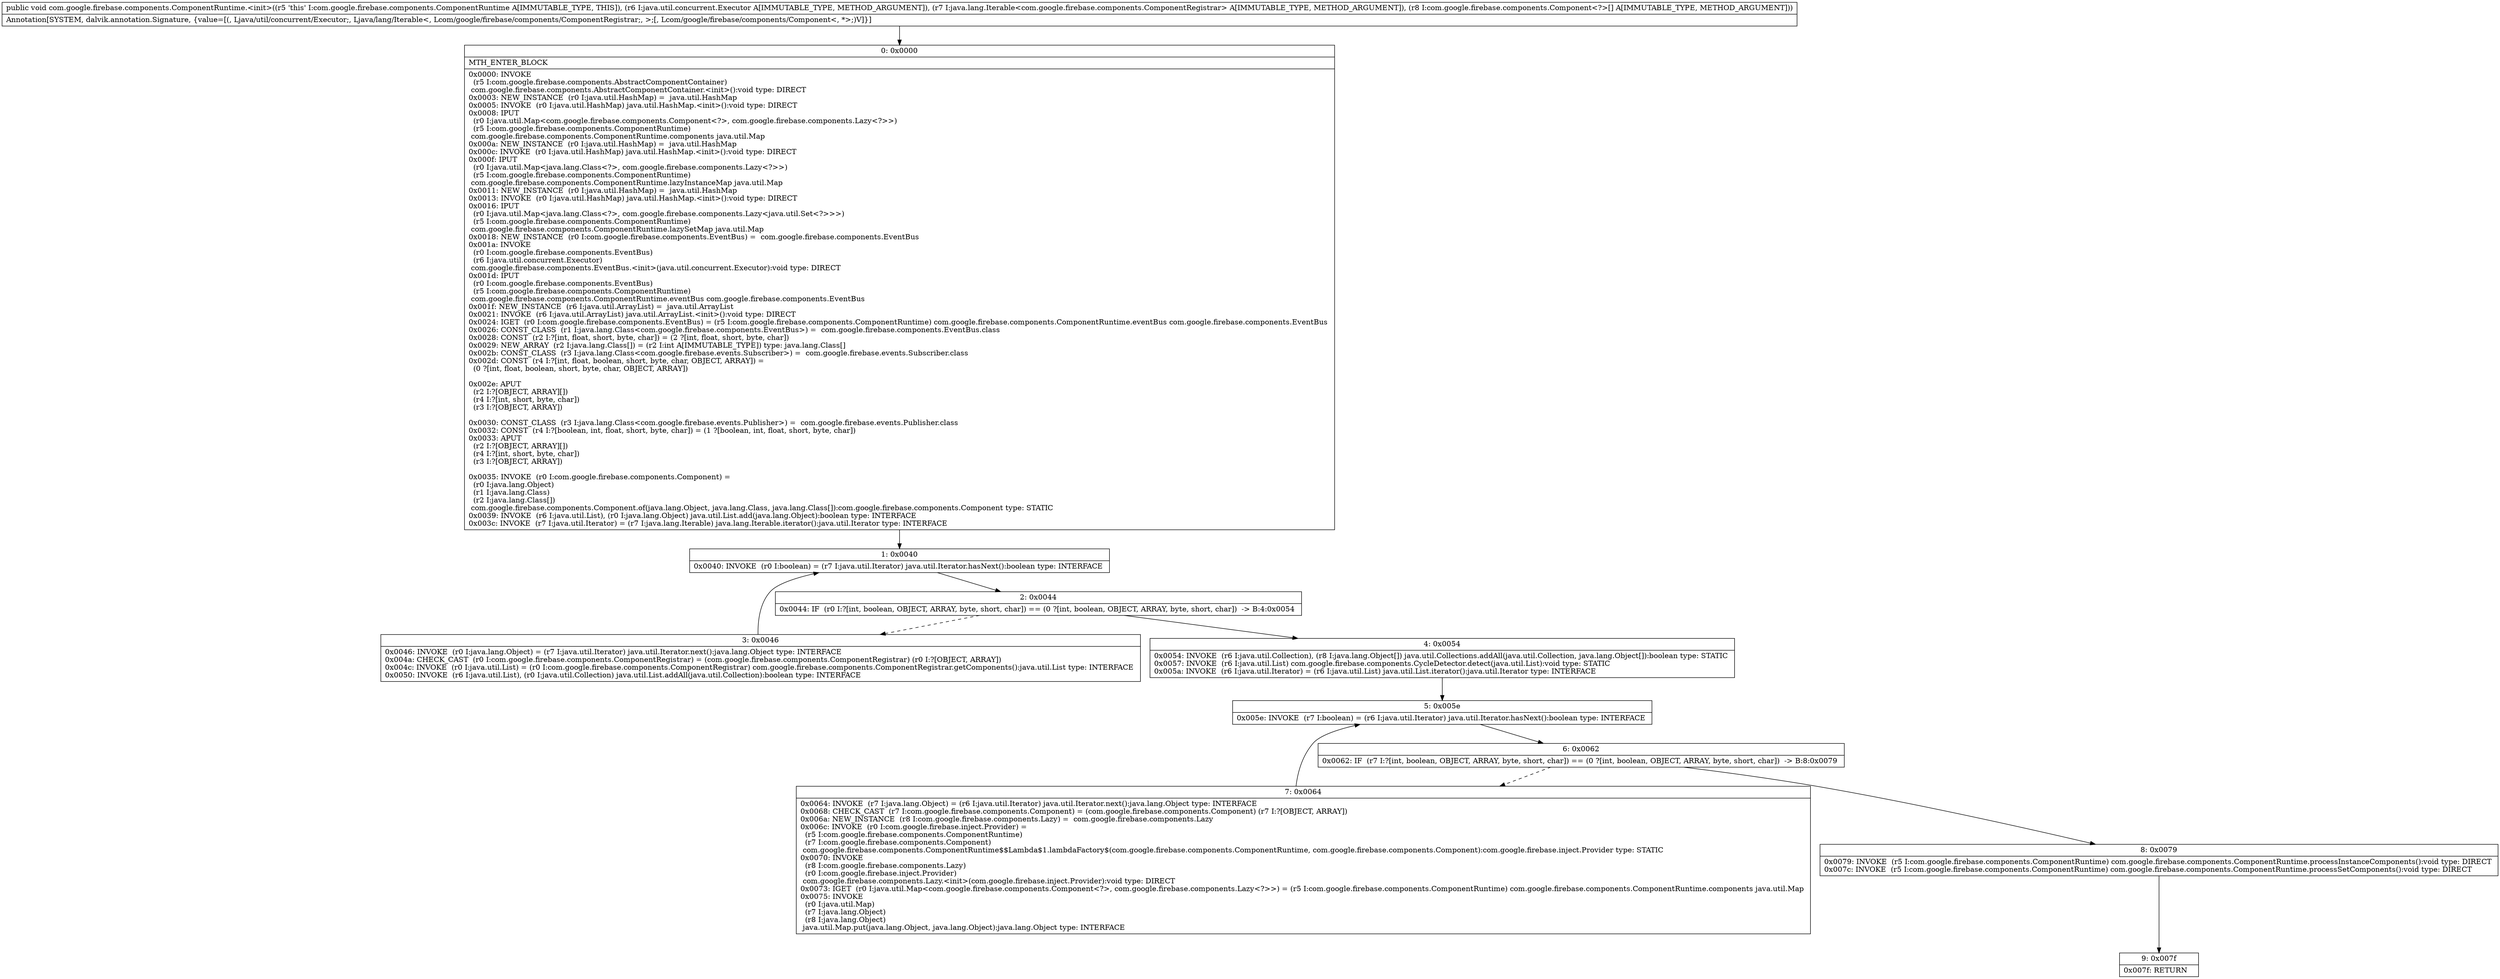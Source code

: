 digraph "CFG forcom.google.firebase.components.ComponentRuntime.\<init\>(Ljava\/util\/concurrent\/Executor;Ljava\/lang\/Iterable;[Lcom\/google\/firebase\/components\/Component;)V" {
Node_0 [shape=record,label="{0\:\ 0x0000|MTH_ENTER_BLOCK\l|0x0000: INVOKE  \l  (r5 I:com.google.firebase.components.AbstractComponentContainer)\l com.google.firebase.components.AbstractComponentContainer.\<init\>():void type: DIRECT \l0x0003: NEW_INSTANCE  (r0 I:java.util.HashMap) =  java.util.HashMap \l0x0005: INVOKE  (r0 I:java.util.HashMap) java.util.HashMap.\<init\>():void type: DIRECT \l0x0008: IPUT  \l  (r0 I:java.util.Map\<com.google.firebase.components.Component\<?\>, com.google.firebase.components.Lazy\<?\>\>)\l  (r5 I:com.google.firebase.components.ComponentRuntime)\l com.google.firebase.components.ComponentRuntime.components java.util.Map \l0x000a: NEW_INSTANCE  (r0 I:java.util.HashMap) =  java.util.HashMap \l0x000c: INVOKE  (r0 I:java.util.HashMap) java.util.HashMap.\<init\>():void type: DIRECT \l0x000f: IPUT  \l  (r0 I:java.util.Map\<java.lang.Class\<?\>, com.google.firebase.components.Lazy\<?\>\>)\l  (r5 I:com.google.firebase.components.ComponentRuntime)\l com.google.firebase.components.ComponentRuntime.lazyInstanceMap java.util.Map \l0x0011: NEW_INSTANCE  (r0 I:java.util.HashMap) =  java.util.HashMap \l0x0013: INVOKE  (r0 I:java.util.HashMap) java.util.HashMap.\<init\>():void type: DIRECT \l0x0016: IPUT  \l  (r0 I:java.util.Map\<java.lang.Class\<?\>, com.google.firebase.components.Lazy\<java.util.Set\<?\>\>\>)\l  (r5 I:com.google.firebase.components.ComponentRuntime)\l com.google.firebase.components.ComponentRuntime.lazySetMap java.util.Map \l0x0018: NEW_INSTANCE  (r0 I:com.google.firebase.components.EventBus) =  com.google.firebase.components.EventBus \l0x001a: INVOKE  \l  (r0 I:com.google.firebase.components.EventBus)\l  (r6 I:java.util.concurrent.Executor)\l com.google.firebase.components.EventBus.\<init\>(java.util.concurrent.Executor):void type: DIRECT \l0x001d: IPUT  \l  (r0 I:com.google.firebase.components.EventBus)\l  (r5 I:com.google.firebase.components.ComponentRuntime)\l com.google.firebase.components.ComponentRuntime.eventBus com.google.firebase.components.EventBus \l0x001f: NEW_INSTANCE  (r6 I:java.util.ArrayList) =  java.util.ArrayList \l0x0021: INVOKE  (r6 I:java.util.ArrayList) java.util.ArrayList.\<init\>():void type: DIRECT \l0x0024: IGET  (r0 I:com.google.firebase.components.EventBus) = (r5 I:com.google.firebase.components.ComponentRuntime) com.google.firebase.components.ComponentRuntime.eventBus com.google.firebase.components.EventBus \l0x0026: CONST_CLASS  (r1 I:java.lang.Class\<com.google.firebase.components.EventBus\>) =  com.google.firebase.components.EventBus.class \l0x0028: CONST  (r2 I:?[int, float, short, byte, char]) = (2 ?[int, float, short, byte, char]) \l0x0029: NEW_ARRAY  (r2 I:java.lang.Class[]) = (r2 I:int A[IMMUTABLE_TYPE]) type: java.lang.Class[] \l0x002b: CONST_CLASS  (r3 I:java.lang.Class\<com.google.firebase.events.Subscriber\>) =  com.google.firebase.events.Subscriber.class \l0x002d: CONST  (r4 I:?[int, float, boolean, short, byte, char, OBJECT, ARRAY]) = \l  (0 ?[int, float, boolean, short, byte, char, OBJECT, ARRAY])\l \l0x002e: APUT  \l  (r2 I:?[OBJECT, ARRAY][])\l  (r4 I:?[int, short, byte, char])\l  (r3 I:?[OBJECT, ARRAY])\l \l0x0030: CONST_CLASS  (r3 I:java.lang.Class\<com.google.firebase.events.Publisher\>) =  com.google.firebase.events.Publisher.class \l0x0032: CONST  (r4 I:?[boolean, int, float, short, byte, char]) = (1 ?[boolean, int, float, short, byte, char]) \l0x0033: APUT  \l  (r2 I:?[OBJECT, ARRAY][])\l  (r4 I:?[int, short, byte, char])\l  (r3 I:?[OBJECT, ARRAY])\l \l0x0035: INVOKE  (r0 I:com.google.firebase.components.Component) = \l  (r0 I:java.lang.Object)\l  (r1 I:java.lang.Class)\l  (r2 I:java.lang.Class[])\l com.google.firebase.components.Component.of(java.lang.Object, java.lang.Class, java.lang.Class[]):com.google.firebase.components.Component type: STATIC \l0x0039: INVOKE  (r6 I:java.util.List), (r0 I:java.lang.Object) java.util.List.add(java.lang.Object):boolean type: INTERFACE \l0x003c: INVOKE  (r7 I:java.util.Iterator) = (r7 I:java.lang.Iterable) java.lang.Iterable.iterator():java.util.Iterator type: INTERFACE \l}"];
Node_1 [shape=record,label="{1\:\ 0x0040|0x0040: INVOKE  (r0 I:boolean) = (r7 I:java.util.Iterator) java.util.Iterator.hasNext():boolean type: INTERFACE \l}"];
Node_2 [shape=record,label="{2\:\ 0x0044|0x0044: IF  (r0 I:?[int, boolean, OBJECT, ARRAY, byte, short, char]) == (0 ?[int, boolean, OBJECT, ARRAY, byte, short, char])  \-\> B:4:0x0054 \l}"];
Node_3 [shape=record,label="{3\:\ 0x0046|0x0046: INVOKE  (r0 I:java.lang.Object) = (r7 I:java.util.Iterator) java.util.Iterator.next():java.lang.Object type: INTERFACE \l0x004a: CHECK_CAST  (r0 I:com.google.firebase.components.ComponentRegistrar) = (com.google.firebase.components.ComponentRegistrar) (r0 I:?[OBJECT, ARRAY]) \l0x004c: INVOKE  (r0 I:java.util.List) = (r0 I:com.google.firebase.components.ComponentRegistrar) com.google.firebase.components.ComponentRegistrar.getComponents():java.util.List type: INTERFACE \l0x0050: INVOKE  (r6 I:java.util.List), (r0 I:java.util.Collection) java.util.List.addAll(java.util.Collection):boolean type: INTERFACE \l}"];
Node_4 [shape=record,label="{4\:\ 0x0054|0x0054: INVOKE  (r6 I:java.util.Collection), (r8 I:java.lang.Object[]) java.util.Collections.addAll(java.util.Collection, java.lang.Object[]):boolean type: STATIC \l0x0057: INVOKE  (r6 I:java.util.List) com.google.firebase.components.CycleDetector.detect(java.util.List):void type: STATIC \l0x005a: INVOKE  (r6 I:java.util.Iterator) = (r6 I:java.util.List) java.util.List.iterator():java.util.Iterator type: INTERFACE \l}"];
Node_5 [shape=record,label="{5\:\ 0x005e|0x005e: INVOKE  (r7 I:boolean) = (r6 I:java.util.Iterator) java.util.Iterator.hasNext():boolean type: INTERFACE \l}"];
Node_6 [shape=record,label="{6\:\ 0x0062|0x0062: IF  (r7 I:?[int, boolean, OBJECT, ARRAY, byte, short, char]) == (0 ?[int, boolean, OBJECT, ARRAY, byte, short, char])  \-\> B:8:0x0079 \l}"];
Node_7 [shape=record,label="{7\:\ 0x0064|0x0064: INVOKE  (r7 I:java.lang.Object) = (r6 I:java.util.Iterator) java.util.Iterator.next():java.lang.Object type: INTERFACE \l0x0068: CHECK_CAST  (r7 I:com.google.firebase.components.Component) = (com.google.firebase.components.Component) (r7 I:?[OBJECT, ARRAY]) \l0x006a: NEW_INSTANCE  (r8 I:com.google.firebase.components.Lazy) =  com.google.firebase.components.Lazy \l0x006c: INVOKE  (r0 I:com.google.firebase.inject.Provider) = \l  (r5 I:com.google.firebase.components.ComponentRuntime)\l  (r7 I:com.google.firebase.components.Component)\l com.google.firebase.components.ComponentRuntime$$Lambda$1.lambdaFactory$(com.google.firebase.components.ComponentRuntime, com.google.firebase.components.Component):com.google.firebase.inject.Provider type: STATIC \l0x0070: INVOKE  \l  (r8 I:com.google.firebase.components.Lazy)\l  (r0 I:com.google.firebase.inject.Provider)\l com.google.firebase.components.Lazy.\<init\>(com.google.firebase.inject.Provider):void type: DIRECT \l0x0073: IGET  (r0 I:java.util.Map\<com.google.firebase.components.Component\<?\>, com.google.firebase.components.Lazy\<?\>\>) = (r5 I:com.google.firebase.components.ComponentRuntime) com.google.firebase.components.ComponentRuntime.components java.util.Map \l0x0075: INVOKE  \l  (r0 I:java.util.Map)\l  (r7 I:java.lang.Object)\l  (r8 I:java.lang.Object)\l java.util.Map.put(java.lang.Object, java.lang.Object):java.lang.Object type: INTERFACE \l}"];
Node_8 [shape=record,label="{8\:\ 0x0079|0x0079: INVOKE  (r5 I:com.google.firebase.components.ComponentRuntime) com.google.firebase.components.ComponentRuntime.processInstanceComponents():void type: DIRECT \l0x007c: INVOKE  (r5 I:com.google.firebase.components.ComponentRuntime) com.google.firebase.components.ComponentRuntime.processSetComponents():void type: DIRECT \l}"];
Node_9 [shape=record,label="{9\:\ 0x007f|0x007f: RETURN   \l}"];
MethodNode[shape=record,label="{public void com.google.firebase.components.ComponentRuntime.\<init\>((r5 'this' I:com.google.firebase.components.ComponentRuntime A[IMMUTABLE_TYPE, THIS]), (r6 I:java.util.concurrent.Executor A[IMMUTABLE_TYPE, METHOD_ARGUMENT]), (r7 I:java.lang.Iterable\<com.google.firebase.components.ComponentRegistrar\> A[IMMUTABLE_TYPE, METHOD_ARGUMENT]), (r8 I:com.google.firebase.components.Component\<?\>[] A[IMMUTABLE_TYPE, METHOD_ARGUMENT]))  | Annotation[SYSTEM, dalvik.annotation.Signature, \{value=[(, Ljava\/util\/concurrent\/Executor;, Ljava\/lang\/Iterable\<, Lcom\/google\/firebase\/components\/ComponentRegistrar;, \>;[, Lcom\/google\/firebase\/components\/Component\<, *\>;)V]\}]\l}"];
MethodNode -> Node_0;
Node_0 -> Node_1;
Node_1 -> Node_2;
Node_2 -> Node_3[style=dashed];
Node_2 -> Node_4;
Node_3 -> Node_1;
Node_4 -> Node_5;
Node_5 -> Node_6;
Node_6 -> Node_7[style=dashed];
Node_6 -> Node_8;
Node_7 -> Node_5;
Node_8 -> Node_9;
}


